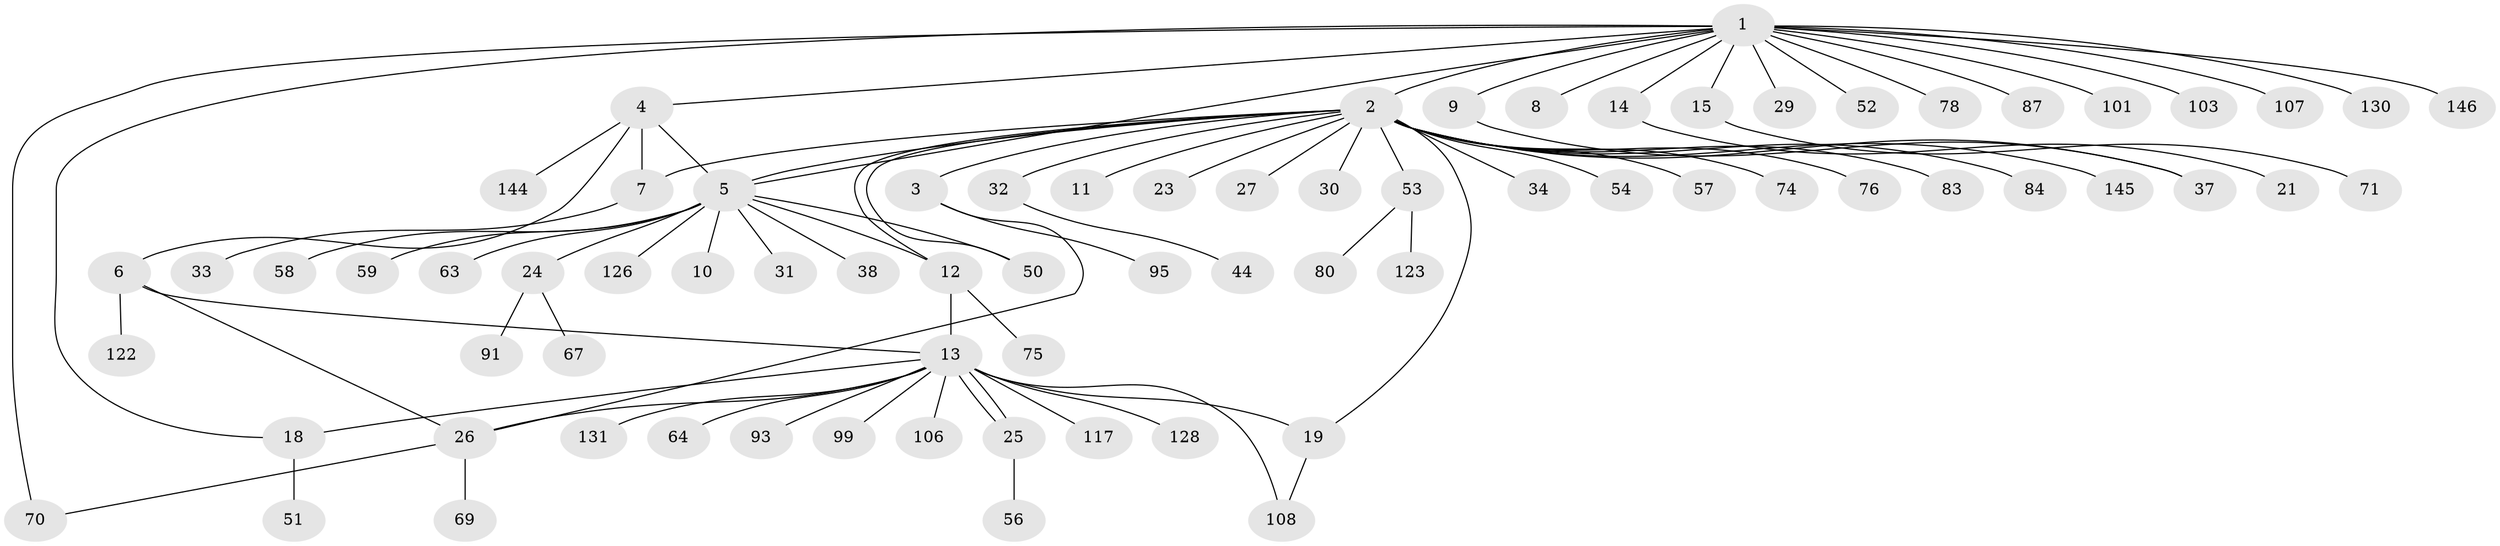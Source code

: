 // original degree distribution, {18: 0.006711409395973154, 22: 0.006711409395973154, 3: 0.10738255033557047, 5: 0.026845637583892617, 20: 0.006711409395973154, 4: 0.040268456375838924, 1: 0.5973154362416108, 2: 0.18791946308724833, 15: 0.006711409395973154, 6: 0.013422818791946308}
// Generated by graph-tools (version 1.1) at 2025/14/03/09/25 04:14:44]
// undirected, 74 vertices, 87 edges
graph export_dot {
graph [start="1"]
  node [color=gray90,style=filled];
  1;
  2;
  3;
  4 [super="+22"];
  5 [super="+28+16+40+62+100+139+111+116+137+81+45+47+49+73"];
  6 [super="+20"];
  7;
  8;
  9 [super="+17+97"];
  10;
  11 [super="+109"];
  12 [super="+39+98"];
  13;
  14;
  15 [super="+36+42+61"];
  18 [super="+48"];
  19 [super="+66+60+105"];
  21 [super="+68+89"];
  23 [super="+55+77"];
  24 [super="+46"];
  25 [super="+113+119+35"];
  26 [super="+65"];
  27 [super="+114"];
  29;
  30;
  31;
  32;
  33;
  34 [super="+41"];
  37 [super="+121"];
  38;
  44 [super="+110"];
  50;
  51;
  52;
  53;
  54;
  56;
  57;
  58;
  59 [super="+92"];
  63;
  64 [super="+143+133"];
  67 [super="+124+147"];
  69 [super="+82"];
  70 [super="+72+102+134+79"];
  71 [super="+115"];
  74;
  75;
  76;
  78;
  80;
  83 [super="+85"];
  84;
  87;
  91;
  93;
  95;
  99 [super="+118"];
  101;
  103;
  106;
  107;
  108 [super="+112"];
  117;
  122;
  123;
  126 [super="+148"];
  128;
  130;
  131;
  144;
  145;
  146;
  1 -- 2;
  1 -- 4;
  1 -- 5;
  1 -- 8;
  1 -- 9;
  1 -- 14;
  1 -- 15;
  1 -- 18;
  1 -- 29;
  1 -- 52;
  1 -- 78;
  1 -- 87;
  1 -- 101;
  1 -- 103;
  1 -- 107;
  1 -- 130;
  1 -- 146;
  1 -- 70;
  2 -- 3;
  2 -- 7;
  2 -- 11;
  2 -- 12;
  2 -- 19;
  2 -- 23;
  2 -- 27;
  2 -- 30;
  2 -- 32;
  2 -- 34;
  2 -- 37;
  2 -- 50;
  2 -- 53;
  2 -- 54;
  2 -- 57;
  2 -- 74;
  2 -- 76;
  2 -- 83;
  2 -- 84;
  2 -- 145;
  2 -- 5;
  3 -- 26;
  3 -- 95;
  4 -- 6;
  4 -- 7;
  4 -- 144;
  4 -- 5;
  5 -- 10;
  5 -- 24;
  5 -- 31;
  5 -- 38;
  5 -- 59;
  5 -- 12;
  5 -- 126;
  5 -- 63;
  5 -- 58;
  5 -- 50;
  6 -- 13;
  6 -- 122;
  6 -- 26;
  7 -- 33;
  9 -- 37;
  12 -- 13;
  12 -- 75;
  13 -- 19;
  13 -- 25;
  13 -- 25;
  13 -- 26;
  13 -- 64;
  13 -- 93;
  13 -- 99;
  13 -- 106;
  13 -- 108;
  13 -- 117;
  13 -- 128;
  13 -- 131;
  13 -- 18;
  14 -- 21;
  15 -- 71;
  18 -- 51;
  19 -- 108;
  24 -- 67;
  24 -- 91;
  25 -- 56;
  26 -- 69;
  26 -- 70;
  32 -- 44;
  53 -- 80;
  53 -- 123;
}
